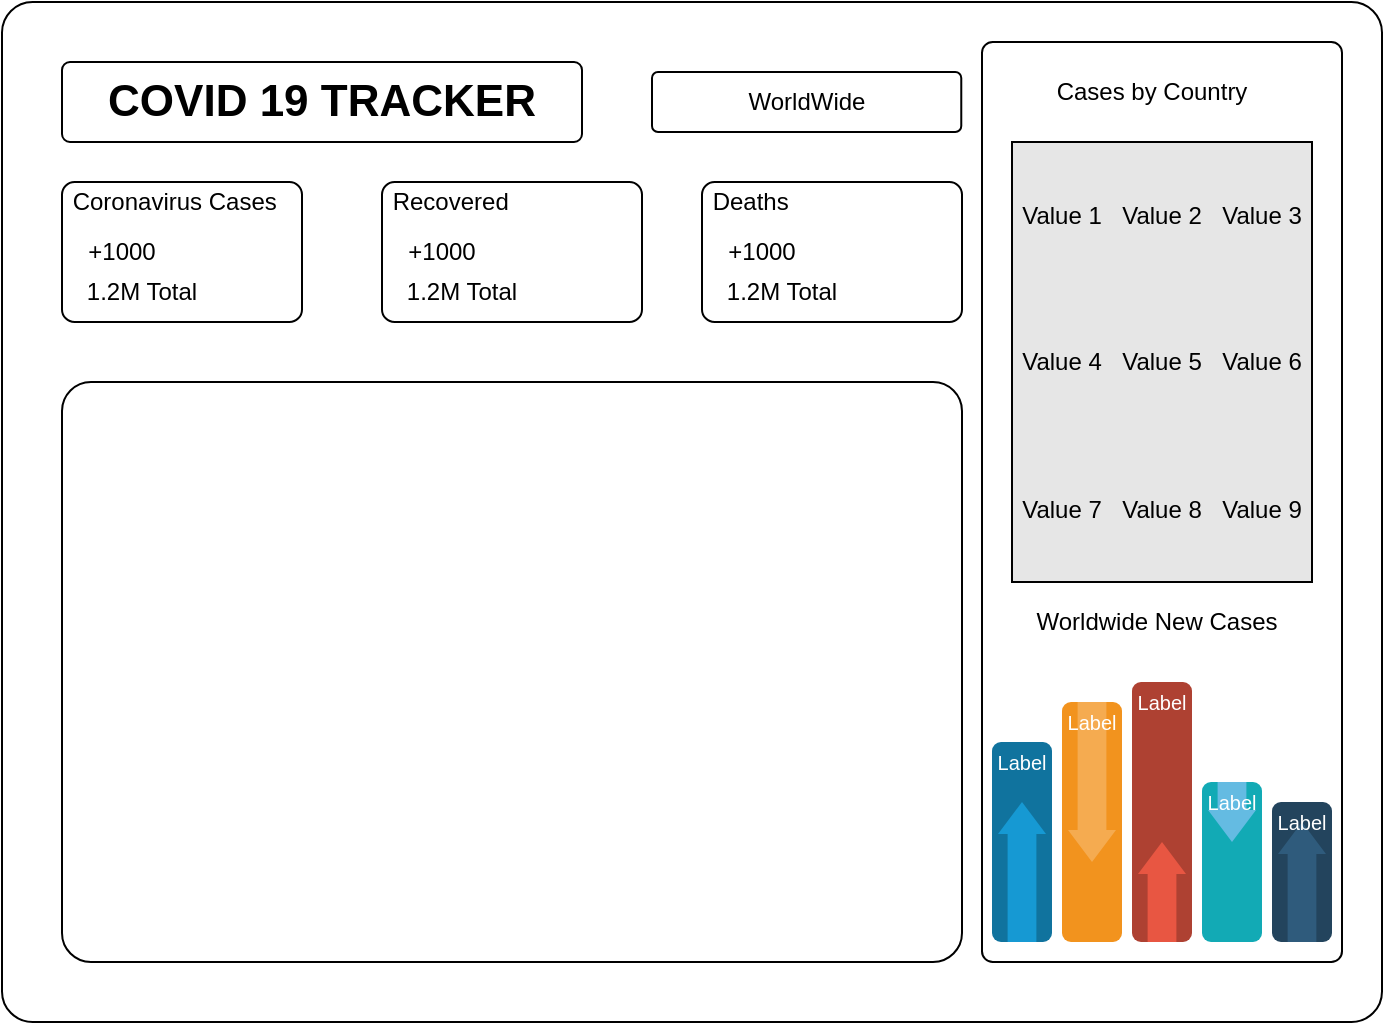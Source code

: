<mxfile version="13.9.3" type="github">
  <diagram id="Me5RvTQH1GhNZqUtPxaJ" name="Page-1">
    <mxGraphModel dx="866" dy="1626" grid="1" gridSize="10" guides="1" tooltips="1" connect="1" arrows="1" fold="1" page="1" pageScale="1" pageWidth="850" pageHeight="1100" math="0" shadow="0">
      <root>
        <mxCell id="0" />
        <mxCell id="1" parent="0" />
        <mxCell id="xlySF7DcrpDDtVsnA7wV-1" value="" style="rounded=1;whiteSpace=wrap;html=1;arcSize=3;" parent="1" vertex="1">
          <mxGeometry y="-10" width="690" height="510" as="geometry" />
        </mxCell>
        <mxCell id="xlySF7DcrpDDtVsnA7wV-2" value="&lt;font size=&quot;1&quot;&gt;&lt;b style=&quot;font-size: 22px&quot;&gt;COVID 19 TRACKER&lt;/b&gt;&lt;/font&gt;" style="rounded=1;whiteSpace=wrap;html=1;arcSize=10;align=center;" parent="1" vertex="1">
          <mxGeometry x="30" y="20" width="260" height="40" as="geometry" />
        </mxCell>
        <mxCell id="xlySF7DcrpDDtVsnA7wV-16" value="" style="shape=rect;strokeColor=none;fillColor=none;strokeWidth=1;rounded=1;shadow=0;sketch=0;" parent="1" vertex="1">
          <mxGeometry x="320" y="20" width="180" height="40" as="geometry" />
        </mxCell>
        <mxCell id="xlySF7DcrpDDtVsnA7wV-17" value="WorldWide" style="html=1;strokeWidth=1;shadow=0;dashed=0;shape=mxgraph.ios7ui.marginRect;rx=3;ry=3;rectMargin=5;labelBorderColor=none;" parent="xlySF7DcrpDDtVsnA7wV-16" vertex="1">
          <mxGeometry width="164.634" height="40" as="geometry" />
        </mxCell>
        <mxCell id="xlySF7DcrpDDtVsnA7wV-19" value="" style="rounded=1;whiteSpace=wrap;html=1;shadow=0;sketch=0;strokeWidth=1;arcSize=9;fillColor=#FFFFFF;" parent="1" vertex="1">
          <mxGeometry x="30" y="80" width="120" height="70" as="geometry" />
        </mxCell>
        <mxCell id="xlySF7DcrpDDtVsnA7wV-20" value="&amp;nbsp;Coronavirus Cases" style="text;html=1;strokeColor=none;fillColor=none;align=left;verticalAlign=middle;whiteSpace=wrap;rounded=0;shadow=0;sketch=0;" parent="1" vertex="1">
          <mxGeometry x="30" y="80" width="120" height="20" as="geometry" />
        </mxCell>
        <mxCell id="xlySF7DcrpDDtVsnA7wV-22" value="1.2M Total" style="text;html=1;strokeColor=none;fillColor=none;align=center;verticalAlign=middle;whiteSpace=wrap;rounded=0;shadow=0;sketch=0;" parent="1" vertex="1">
          <mxGeometry x="35" y="125" width="70" height="20" as="geometry" />
        </mxCell>
        <mxCell id="xlySF7DcrpDDtVsnA7wV-23" value="+1000" style="text;html=1;strokeColor=none;fillColor=none;align=center;verticalAlign=middle;whiteSpace=wrap;rounded=0;shadow=0;sketch=0;" parent="1" vertex="1">
          <mxGeometry x="40" y="105" width="40" height="20" as="geometry" />
        </mxCell>
        <mxCell id="xlySF7DcrpDDtVsnA7wV-24" value="" style="rounded=1;whiteSpace=wrap;html=1;shadow=0;sketch=0;strokeWidth=1;arcSize=9;fillColor=#FFFFFF;" parent="1" vertex="1">
          <mxGeometry x="190" y="80" width="130" height="70" as="geometry" />
        </mxCell>
        <mxCell id="xlySF7DcrpDDtVsnA7wV-25" value="&amp;nbsp;Recovered" style="text;html=1;strokeColor=none;fillColor=none;align=left;verticalAlign=middle;whiteSpace=wrap;rounded=0;shadow=0;sketch=0;" parent="1" vertex="1">
          <mxGeometry x="190" y="80" width="120" height="20" as="geometry" />
        </mxCell>
        <mxCell id="xlySF7DcrpDDtVsnA7wV-26" value="1.2M Total" style="text;html=1;strokeColor=none;fillColor=none;align=center;verticalAlign=middle;whiteSpace=wrap;rounded=0;shadow=0;sketch=0;" parent="1" vertex="1">
          <mxGeometry x="195" y="125" width="70" height="20" as="geometry" />
        </mxCell>
        <mxCell id="xlySF7DcrpDDtVsnA7wV-27" value="+1000" style="text;html=1;strokeColor=none;fillColor=none;align=center;verticalAlign=middle;whiteSpace=wrap;rounded=0;shadow=0;sketch=0;" parent="1" vertex="1">
          <mxGeometry x="200" y="105" width="40" height="20" as="geometry" />
        </mxCell>
        <mxCell id="xlySF7DcrpDDtVsnA7wV-28" value="" style="rounded=1;whiteSpace=wrap;html=1;shadow=0;sketch=0;strokeWidth=1;arcSize=9;fillColor=#FFFFFF;" parent="1" vertex="1">
          <mxGeometry x="350" y="80" width="130" height="70" as="geometry" />
        </mxCell>
        <mxCell id="xlySF7DcrpDDtVsnA7wV-29" value="&amp;nbsp;Deaths" style="text;html=1;strokeColor=none;fillColor=none;align=left;verticalAlign=middle;whiteSpace=wrap;rounded=0;shadow=0;sketch=0;" parent="1" vertex="1">
          <mxGeometry x="350" y="80" width="120" height="20" as="geometry" />
        </mxCell>
        <mxCell id="xlySF7DcrpDDtVsnA7wV-30" value="1.2M Total" style="text;html=1;strokeColor=none;fillColor=none;align=center;verticalAlign=middle;whiteSpace=wrap;rounded=0;shadow=0;sketch=0;" parent="1" vertex="1">
          <mxGeometry x="355" y="125" width="70" height="20" as="geometry" />
        </mxCell>
        <mxCell id="xlySF7DcrpDDtVsnA7wV-31" value="+1000" style="text;html=1;strokeColor=none;fillColor=none;align=center;verticalAlign=middle;whiteSpace=wrap;rounded=0;shadow=0;sketch=0;" parent="1" vertex="1">
          <mxGeometry x="360" y="105" width="40" height="20" as="geometry" />
        </mxCell>
        <mxCell id="xlySF7DcrpDDtVsnA7wV-33" value="" style="rounded=1;whiteSpace=wrap;html=1;shadow=0;sketch=0;strokeWidth=1;align=left;arcSize=5;fillColor=#FFFFFF;" parent="1" vertex="1">
          <mxGeometry x="30" y="180" width="450" height="290" as="geometry" />
        </mxCell>
        <mxCell id="xlySF7DcrpDDtVsnA7wV-34" value="" style="shape=image;html=1;verticalAlign=top;verticalLabelPosition=bottom;labelBackgroundColor=#ffffff;imageAspect=0;aspect=fixed;image=https://cdn2.iconfinder.com/data/icons/social-media-2304/64/03-google_map-128.png;rounded=1;shadow=0;sketch=0;strokeWidth=1;fillColor=#E6E6E6;align=left;" parent="1" vertex="1">
          <mxGeometry x="160" y="215" width="195" height="195" as="geometry" />
        </mxCell>
        <mxCell id="xlySF7DcrpDDtVsnA7wV-35" value="" style="rounded=1;whiteSpace=wrap;html=1;shadow=0;sketch=0;strokeWidth=1;align=left;arcSize=3;fillColor=#FFFFFF;" parent="1" vertex="1">
          <mxGeometry x="490" y="10" width="180" height="460" as="geometry" />
        </mxCell>
        <mxCell id="xlySF7DcrpDDtVsnA7wV-36" value="Cases by Country" style="text;html=1;strokeColor=none;fillColor=none;align=center;verticalAlign=middle;whiteSpace=wrap;rounded=0;shadow=0;sketch=0;" parent="1" vertex="1">
          <mxGeometry x="520" y="20" width="110" height="30" as="geometry" />
        </mxCell>
        <mxCell id="xlySF7DcrpDDtVsnA7wV-37" value="" style="shape=table;html=1;whiteSpace=wrap;startSize=0;container=1;collapsible=0;childLayout=tableLayout;columnLines=0;rowLines=0;rounded=1;shadow=0;sketch=0;strokeWidth=1;fillColor=#E6E6E6;align=left;arcSize=3;" parent="1" vertex="1">
          <mxGeometry x="505" y="60" width="150" height="220" as="geometry" />
        </mxCell>
        <mxCell id="xlySF7DcrpDDtVsnA7wV-38" value="" style="shape=partialRectangle;html=1;whiteSpace=wrap;collapsible=0;dropTarget=0;pointerEvents=0;fillColor=none;top=0;left=0;bottom=0;right=0;points=[[0,0.5],[1,0.5]];portConstraint=eastwest;" parent="xlySF7DcrpDDtVsnA7wV-37" vertex="1">
          <mxGeometry width="150" height="73" as="geometry" />
        </mxCell>
        <mxCell id="xlySF7DcrpDDtVsnA7wV-39" value="Value 1" style="shape=partialRectangle;html=1;whiteSpace=wrap;connectable=0;fillColor=none;top=0;left=0;bottom=0;right=0;overflow=hidden;" parent="xlySF7DcrpDDtVsnA7wV-38" vertex="1">
          <mxGeometry width="50" height="73" as="geometry" />
        </mxCell>
        <mxCell id="xlySF7DcrpDDtVsnA7wV-40" value="Value 2" style="shape=partialRectangle;html=1;whiteSpace=wrap;connectable=0;fillColor=none;top=0;left=0;bottom=0;right=0;overflow=hidden;" parent="xlySF7DcrpDDtVsnA7wV-38" vertex="1">
          <mxGeometry x="50" width="50" height="73" as="geometry" />
        </mxCell>
        <mxCell id="xlySF7DcrpDDtVsnA7wV-41" value="Value 3" style="shape=partialRectangle;html=1;whiteSpace=wrap;connectable=0;fillColor=none;top=0;left=0;bottom=0;right=0;overflow=hidden;" parent="xlySF7DcrpDDtVsnA7wV-38" vertex="1">
          <mxGeometry x="100" width="50" height="73" as="geometry" />
        </mxCell>
        <mxCell id="xlySF7DcrpDDtVsnA7wV-42" value="" style="shape=partialRectangle;html=1;whiteSpace=wrap;collapsible=0;dropTarget=0;pointerEvents=0;fillColor=none;top=0;left=0;bottom=0;right=0;points=[[0,0.5],[1,0.5]];portConstraint=eastwest;" parent="xlySF7DcrpDDtVsnA7wV-37" vertex="1">
          <mxGeometry y="73" width="150" height="74" as="geometry" />
        </mxCell>
        <mxCell id="xlySF7DcrpDDtVsnA7wV-43" value="Value 4" style="shape=partialRectangle;html=1;whiteSpace=wrap;connectable=0;fillColor=none;top=0;left=0;bottom=0;right=0;overflow=hidden;" parent="xlySF7DcrpDDtVsnA7wV-42" vertex="1">
          <mxGeometry width="50" height="74" as="geometry" />
        </mxCell>
        <mxCell id="xlySF7DcrpDDtVsnA7wV-44" value="Value 5" style="shape=partialRectangle;html=1;whiteSpace=wrap;connectable=0;fillColor=none;top=0;left=0;bottom=0;right=0;overflow=hidden;" parent="xlySF7DcrpDDtVsnA7wV-42" vertex="1">
          <mxGeometry x="50" width="50" height="74" as="geometry" />
        </mxCell>
        <mxCell id="xlySF7DcrpDDtVsnA7wV-45" value="Value 6" style="shape=partialRectangle;html=1;whiteSpace=wrap;connectable=0;fillColor=none;top=0;left=0;bottom=0;right=0;overflow=hidden;" parent="xlySF7DcrpDDtVsnA7wV-42" vertex="1">
          <mxGeometry x="100" width="50" height="74" as="geometry" />
        </mxCell>
        <mxCell id="xlySF7DcrpDDtVsnA7wV-46" value="" style="shape=partialRectangle;html=1;whiteSpace=wrap;collapsible=0;dropTarget=0;pointerEvents=0;fillColor=none;top=0;left=0;bottom=0;right=0;points=[[0,0.5],[1,0.5]];portConstraint=eastwest;" parent="xlySF7DcrpDDtVsnA7wV-37" vertex="1">
          <mxGeometry y="147" width="150" height="73" as="geometry" />
        </mxCell>
        <mxCell id="xlySF7DcrpDDtVsnA7wV-47" value="Value 7" style="shape=partialRectangle;html=1;whiteSpace=wrap;connectable=0;fillColor=none;top=0;left=0;bottom=0;right=0;overflow=hidden;" parent="xlySF7DcrpDDtVsnA7wV-46" vertex="1">
          <mxGeometry width="50" height="73" as="geometry" />
        </mxCell>
        <mxCell id="xlySF7DcrpDDtVsnA7wV-48" value="Value 8" style="shape=partialRectangle;html=1;whiteSpace=wrap;connectable=0;fillColor=none;top=0;left=0;bottom=0;right=0;overflow=hidden;" parent="xlySF7DcrpDDtVsnA7wV-46" vertex="1">
          <mxGeometry x="50" width="50" height="73" as="geometry" />
        </mxCell>
        <mxCell id="xlySF7DcrpDDtVsnA7wV-49" value="Value 9" style="shape=partialRectangle;html=1;whiteSpace=wrap;connectable=0;fillColor=none;top=0;left=0;bottom=0;right=0;overflow=hidden;" parent="xlySF7DcrpDDtVsnA7wV-46" vertex="1">
          <mxGeometry x="100" width="50" height="73" as="geometry" />
        </mxCell>
        <mxCell id="xlySF7DcrpDDtVsnA7wV-65" value="Worldwide New Cases" style="text;html=1;strokeColor=none;fillColor=none;align=center;verticalAlign=middle;whiteSpace=wrap;rounded=0;shadow=0;sketch=0;" parent="1" vertex="1">
          <mxGeometry x="505" y="290" width="145" height="20" as="geometry" />
        </mxCell>
        <mxCell id="xlySF7DcrpDDtVsnA7wV-89" value="" style="fillColor=#10739E;strokeColor=none;rounded=1;shadow=0;sketch=0;align=left;" parent="1" vertex="1">
          <mxGeometry x="495" y="360" width="30" height="100" as="geometry" />
        </mxCell>
        <mxCell id="xlySF7DcrpDDtVsnA7wV-90" value="" style="shape=mxgraph.arrows2.arrow;dy=0.4;dx=16;notch=0;direction=north;fillColor=#1699D3;strokeColor=none;" parent="xlySF7DcrpDDtVsnA7wV-89" vertex="1">
          <mxGeometry x="3" y="30" width="24" height="70" as="geometry" />
        </mxCell>
        <mxCell id="xlySF7DcrpDDtVsnA7wV-91" value="Label" style="text;html=1;align=center;verticalAlign=middle;whiteSpace=wrap;fontColor=#FFFFFF;fontSize=10;" parent="xlySF7DcrpDDtVsnA7wV-89" vertex="1">
          <mxGeometry width="30" height="20" as="geometry" />
        </mxCell>
        <mxCell id="xlySF7DcrpDDtVsnA7wV-92" value="" style="fillColor=#F2931E;strokeColor=none;rounded=1;shadow=0;sketch=0;align=left;" parent="1" vertex="1">
          <mxGeometry x="530" y="340" width="30" height="120" as="geometry" />
        </mxCell>
        <mxCell id="xlySF7DcrpDDtVsnA7wV-93" value="" style="shape=mxgraph.arrows2.arrow;dy=0.4;dx=16;notch=0;direction=south;fillColor=#F5AB50;strokeColor=none;" parent="xlySF7DcrpDDtVsnA7wV-92" vertex="1">
          <mxGeometry x="3" width="24" height="80" as="geometry" />
        </mxCell>
        <mxCell id="xlySF7DcrpDDtVsnA7wV-94" value="Label" style="text;html=1;align=center;verticalAlign=middle;whiteSpace=wrap;fontColor=#FFFFFF;fontSize=10;" parent="xlySF7DcrpDDtVsnA7wV-92" vertex="1">
          <mxGeometry width="30" height="20" as="geometry" />
        </mxCell>
        <mxCell id="xlySF7DcrpDDtVsnA7wV-95" value="" style="fillColor=#AE4132;strokeColor=none;rounded=1;shadow=0;sketch=0;align=left;" parent="1" vertex="1">
          <mxGeometry x="565" y="330" width="30" height="130" as="geometry" />
        </mxCell>
        <mxCell id="xlySF7DcrpDDtVsnA7wV-96" value="" style="shape=mxgraph.arrows2.arrow;dy=0.4;dx=16;notch=0;direction=north;fillColor=#E85642;strokeColor=none;" parent="xlySF7DcrpDDtVsnA7wV-95" vertex="1">
          <mxGeometry x="3" y="80" width="24" height="50" as="geometry" />
        </mxCell>
        <mxCell id="xlySF7DcrpDDtVsnA7wV-97" value="Label" style="text;html=1;align=center;verticalAlign=middle;whiteSpace=wrap;fontColor=#FFFFFF;fontSize=10;" parent="xlySF7DcrpDDtVsnA7wV-95" vertex="1">
          <mxGeometry width="30" height="20" as="geometry" />
        </mxCell>
        <mxCell id="xlySF7DcrpDDtVsnA7wV-98" value="" style="fillColor=#12AAB5;strokeColor=none;rounded=1;shadow=0;sketch=0;align=left;" parent="1" vertex="1">
          <mxGeometry x="600" y="380" width="30" height="80" as="geometry" />
        </mxCell>
        <mxCell id="xlySF7DcrpDDtVsnA7wV-99" value="" style="shape=mxgraph.arrows2.arrow;dy=0.4;dx=16;notch=0;direction=south;fillColor=#64BBE2;strokeColor=none;" parent="xlySF7DcrpDDtVsnA7wV-98" vertex="1">
          <mxGeometry x="3" width="24" height="30" as="geometry" />
        </mxCell>
        <mxCell id="xlySF7DcrpDDtVsnA7wV-100" value="Label" style="text;html=1;align=center;verticalAlign=middle;whiteSpace=wrap;fontColor=#FFFFFF;fontSize=10;" parent="xlySF7DcrpDDtVsnA7wV-98" vertex="1">
          <mxGeometry width="30" height="20" as="geometry" />
        </mxCell>
        <mxCell id="xlySF7DcrpDDtVsnA7wV-101" value="" style="fillColor=#23445D;strokeColor=none;rounded=1;shadow=0;sketch=0;align=left;" parent="1" vertex="1">
          <mxGeometry x="635" y="390" width="30" height="70" as="geometry" />
        </mxCell>
        <mxCell id="xlySF7DcrpDDtVsnA7wV-102" value="" style="shape=mxgraph.arrows2.arrow;dy=0.4;dx=16;notch=0;direction=north;fillColor=#2F5B7C;strokeColor=none;" parent="xlySF7DcrpDDtVsnA7wV-101" vertex="1">
          <mxGeometry x="3" y="10" width="24" height="60" as="geometry" />
        </mxCell>
        <mxCell id="xlySF7DcrpDDtVsnA7wV-103" value="Label" style="text;html=1;align=center;verticalAlign=middle;whiteSpace=wrap;fontColor=#FFFFFF;fontSize=10;" parent="xlySF7DcrpDDtVsnA7wV-101" vertex="1">
          <mxGeometry width="30" height="20" as="geometry" />
        </mxCell>
      </root>
    </mxGraphModel>
  </diagram>
</mxfile>
